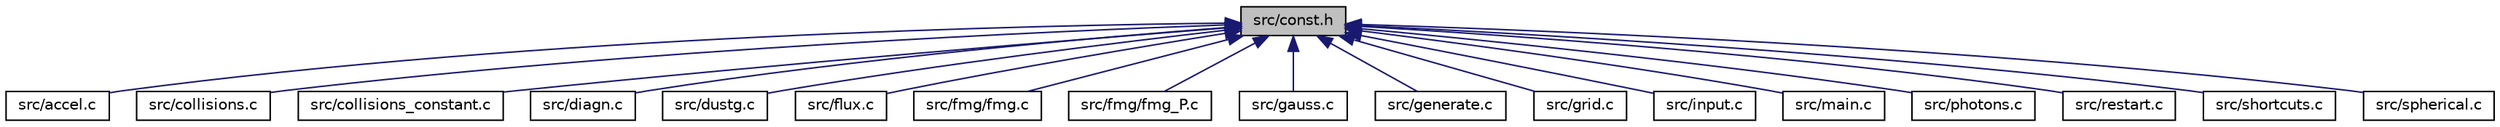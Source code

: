 digraph "src/const.h"
{
  edge [fontname="Helvetica",fontsize="10",labelfontname="Helvetica",labelfontsize="10"];
  node [fontname="Helvetica",fontsize="10",shape=record];
  Node1 [label="src/const.h",height=0.2,width=0.4,color="black", fillcolor="grey75", style="filled", fontcolor="black"];
  Node1 -> Node2 [dir="back",color="midnightblue",fontsize="10",style="solid",fontname="Helvetica"];
  Node2 [label="src/accel.c",height=0.2,width=0.4,color="black", fillcolor="white", style="filled",URL="$accel_8c.html"];
  Node1 -> Node3 [dir="back",color="midnightblue",fontsize="10",style="solid",fontname="Helvetica"];
  Node3 [label="src/collisions.c",height=0.2,width=0.4,color="black", fillcolor="white", style="filled",URL="$collisions_8c.html"];
  Node1 -> Node4 [dir="back",color="midnightblue",fontsize="10",style="solid",fontname="Helvetica"];
  Node4 [label="src/collisions_constant.c",height=0.2,width=0.4,color="black", fillcolor="white", style="filled",URL="$collisions__constant_8c.html"];
  Node1 -> Node5 [dir="back",color="midnightblue",fontsize="10",style="solid",fontname="Helvetica"];
  Node5 [label="src/diagn.c",height=0.2,width=0.4,color="black", fillcolor="white", style="filled",URL="$diagn_8c.html"];
  Node1 -> Node6 [dir="back",color="midnightblue",fontsize="10",style="solid",fontname="Helvetica"];
  Node6 [label="src/dustg.c",height=0.2,width=0.4,color="black", fillcolor="white", style="filled",URL="$dustg_8c.html"];
  Node1 -> Node7 [dir="back",color="midnightblue",fontsize="10",style="solid",fontname="Helvetica"];
  Node7 [label="src/flux.c",height=0.2,width=0.4,color="black", fillcolor="white", style="filled",URL="$flux_8c.html"];
  Node1 -> Node8 [dir="back",color="midnightblue",fontsize="10",style="solid",fontname="Helvetica"];
  Node8 [label="src/fmg/fmg.c",height=0.2,width=0.4,color="black", fillcolor="white", style="filled",URL="$fmg_8c.html"];
  Node1 -> Node9 [dir="back",color="midnightblue",fontsize="10",style="solid",fontname="Helvetica"];
  Node9 [label="src/fmg/fmg_P.c",height=0.2,width=0.4,color="black", fillcolor="white", style="filled",URL="$fmg__P_8c.html"];
  Node1 -> Node10 [dir="back",color="midnightblue",fontsize="10",style="solid",fontname="Helvetica"];
  Node10 [label="src/gauss.c",height=0.2,width=0.4,color="black", fillcolor="white", style="filled",URL="$gauss_8c.html"];
  Node1 -> Node11 [dir="back",color="midnightblue",fontsize="10",style="solid",fontname="Helvetica"];
  Node11 [label="src/generate.c",height=0.2,width=0.4,color="black", fillcolor="white", style="filled",URL="$generate_8c.html"];
  Node1 -> Node12 [dir="back",color="midnightblue",fontsize="10",style="solid",fontname="Helvetica"];
  Node12 [label="src/grid.c",height=0.2,width=0.4,color="black", fillcolor="white", style="filled",URL="$grid_8c.html"];
  Node1 -> Node13 [dir="back",color="midnightblue",fontsize="10",style="solid",fontname="Helvetica"];
  Node13 [label="src/input.c",height=0.2,width=0.4,color="black", fillcolor="white", style="filled",URL="$input_8c.html"];
  Node1 -> Node14 [dir="back",color="midnightblue",fontsize="10",style="solid",fontname="Helvetica"];
  Node14 [label="src/main.c",height=0.2,width=0.4,color="black", fillcolor="white", style="filled",URL="$main_8c.html"];
  Node1 -> Node15 [dir="back",color="midnightblue",fontsize="10",style="solid",fontname="Helvetica"];
  Node15 [label="src/photons.c",height=0.2,width=0.4,color="black", fillcolor="white", style="filled",URL="$photons_8c.html"];
  Node1 -> Node16 [dir="back",color="midnightblue",fontsize="10",style="solid",fontname="Helvetica"];
  Node16 [label="src/restart.c",height=0.2,width=0.4,color="black", fillcolor="white", style="filled",URL="$restart_8c.html"];
  Node1 -> Node17 [dir="back",color="midnightblue",fontsize="10",style="solid",fontname="Helvetica"];
  Node17 [label="src/shortcuts.c",height=0.2,width=0.4,color="black", fillcolor="white", style="filled",URL="$shortcuts_8c.html"];
  Node1 -> Node18 [dir="back",color="midnightblue",fontsize="10",style="solid",fontname="Helvetica"];
  Node18 [label="src/spherical.c",height=0.2,width=0.4,color="black", fillcolor="white", style="filled",URL="$spherical_8c.html"];
}
